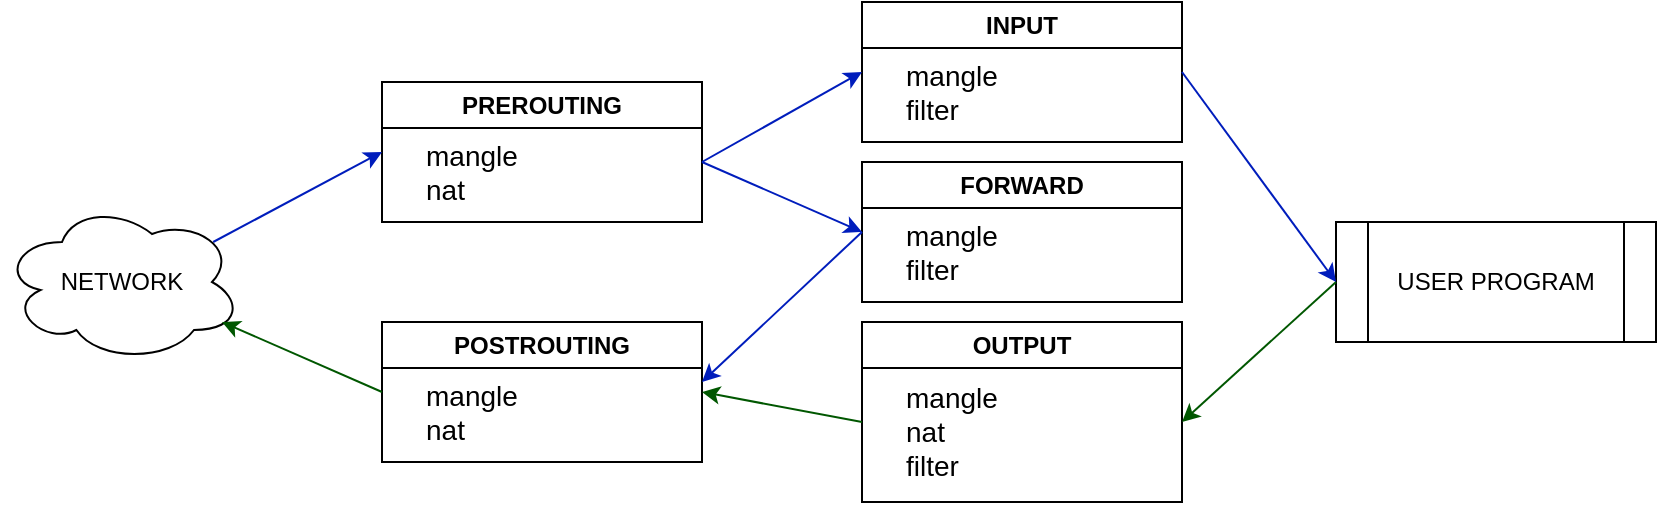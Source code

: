 <mxfile version="21.0.6" type="github">
  <diagram name="Page-1" id="0C2xJK-rHd28Tj_PBhM1">
    <mxGraphModel dx="1050" dy="566" grid="1" gridSize="10" guides="1" tooltips="1" connect="1" arrows="1" fold="1" page="1" pageScale="1" pageWidth="850" pageHeight="1100" math="0" shadow="0">
      <root>
        <mxCell id="0" />
        <mxCell id="1" parent="0" />
        <mxCell id="GdUTz-K1TRMejRtJ_oIY-17" value="PREROUTING" style="swimlane;whiteSpace=wrap;html=1;" vertex="1" parent="1">
          <mxGeometry x="200" y="200" width="160" height="70" as="geometry" />
        </mxCell>
        <mxCell id="GdUTz-K1TRMejRtJ_oIY-19" value="&lt;div style=&quot;font-size: 14px;&quot;&gt;mangle&lt;/div&gt;&lt;div style=&quot;font-size: 14px;&quot;&gt;nat&lt;br style=&quot;font-size: 14px;&quot;&gt;&lt;/div&gt;" style="text;html=1;strokeColor=none;fillColor=none;align=left;verticalAlign=middle;whiteSpace=wrap;rounded=0;spacing=2;fontSize=14;textDirection=ltr;" vertex="1" parent="GdUTz-K1TRMejRtJ_oIY-17">
          <mxGeometry x="20" y="30" width="60" height="30" as="geometry" />
        </mxCell>
        <mxCell id="GdUTz-K1TRMejRtJ_oIY-21" value="INPUT" style="swimlane;whiteSpace=wrap;html=1;" vertex="1" parent="1">
          <mxGeometry x="440" y="160" width="160" height="70" as="geometry" />
        </mxCell>
        <mxCell id="GdUTz-K1TRMejRtJ_oIY-22" value="&lt;div style=&quot;font-size: 14px;&quot;&gt;mangle&lt;/div&gt;&lt;div style=&quot;font-size: 14px;&quot;&gt;filter&lt;br style=&quot;font-size: 14px;&quot;&gt;&lt;/div&gt;" style="text;html=1;strokeColor=none;fillColor=none;align=left;verticalAlign=middle;whiteSpace=wrap;rounded=0;spacing=2;fontSize=14;textDirection=ltr;" vertex="1" parent="GdUTz-K1TRMejRtJ_oIY-21">
          <mxGeometry x="20" y="30" width="60" height="30" as="geometry" />
        </mxCell>
        <mxCell id="GdUTz-K1TRMejRtJ_oIY-23" value="FORWARD" style="swimlane;whiteSpace=wrap;html=1;" vertex="1" parent="1">
          <mxGeometry x="440" y="240" width="160" height="70" as="geometry" />
        </mxCell>
        <mxCell id="GdUTz-K1TRMejRtJ_oIY-24" value="&lt;div style=&quot;font-size: 14px;&quot;&gt;mangle&lt;/div&gt;&lt;div style=&quot;font-size: 14px;&quot;&gt;filter&lt;br style=&quot;font-size: 14px;&quot;&gt;&lt;/div&gt;" style="text;html=1;strokeColor=none;fillColor=none;align=left;verticalAlign=middle;whiteSpace=wrap;rounded=0;spacing=2;fontSize=14;textDirection=ltr;" vertex="1" parent="GdUTz-K1TRMejRtJ_oIY-23">
          <mxGeometry x="20" y="30" width="60" height="30" as="geometry" />
        </mxCell>
        <mxCell id="GdUTz-K1TRMejRtJ_oIY-26" value="OUTPUT" style="swimlane;whiteSpace=wrap;html=1;" vertex="1" parent="1">
          <mxGeometry x="440" y="320" width="160" height="90" as="geometry" />
        </mxCell>
        <mxCell id="GdUTz-K1TRMejRtJ_oIY-27" value="&lt;div style=&quot;font-size: 14px;&quot;&gt;mangle&lt;/div&gt;&lt;div style=&quot;font-size: 14px;&quot;&gt;nat&lt;br&gt;&lt;/div&gt;&lt;div style=&quot;font-size: 14px;&quot;&gt;filter&lt;br style=&quot;font-size: 14px;&quot;&gt;&lt;/div&gt;" style="text;html=1;strokeColor=none;fillColor=none;align=left;verticalAlign=middle;whiteSpace=wrap;rounded=0;spacing=2;fontSize=14;textDirection=ltr;" vertex="1" parent="GdUTz-K1TRMejRtJ_oIY-26">
          <mxGeometry x="20" y="40" width="60" height="30" as="geometry" />
        </mxCell>
        <mxCell id="GdUTz-K1TRMejRtJ_oIY-28" value="POSTROUTING" style="swimlane;whiteSpace=wrap;html=1;" vertex="1" parent="1">
          <mxGeometry x="200" y="320" width="160" height="70" as="geometry" />
        </mxCell>
        <mxCell id="GdUTz-K1TRMejRtJ_oIY-29" value="&lt;div style=&quot;font-size: 14px;&quot;&gt;mangle&lt;/div&gt;&lt;div style=&quot;font-size: 14px;&quot;&gt;nat&lt;br style=&quot;font-size: 14px;&quot;&gt;&lt;/div&gt;" style="text;html=1;strokeColor=none;fillColor=none;align=left;verticalAlign=middle;whiteSpace=wrap;rounded=0;spacing=2;fontSize=14;textDirection=ltr;" vertex="1" parent="GdUTz-K1TRMejRtJ_oIY-28">
          <mxGeometry x="20" y="30" width="60" height="30" as="geometry" />
        </mxCell>
        <mxCell id="GdUTz-K1TRMejRtJ_oIY-30" value="" style="endArrow=classic;html=1;rounded=0;entryX=0;entryY=0.5;entryDx=0;entryDy=0;exitX=0.88;exitY=0.25;exitDx=0;exitDy=0;exitPerimeter=0;fillColor=#0050ef;strokeColor=#001DBC;" edge="1" parent="1" source="GdUTz-K1TRMejRtJ_oIY-32" target="GdUTz-K1TRMejRtJ_oIY-17">
          <mxGeometry width="50" height="50" relative="1" as="geometry">
            <mxPoint x="120" y="280" as="sourcePoint" />
            <mxPoint x="200" y="230" as="targetPoint" />
          </mxGeometry>
        </mxCell>
        <mxCell id="GdUTz-K1TRMejRtJ_oIY-32" value="NETWORK" style="ellipse;shape=cloud;whiteSpace=wrap;html=1;" vertex="1" parent="1">
          <mxGeometry x="10" y="260" width="120" height="80" as="geometry" />
        </mxCell>
        <mxCell id="GdUTz-K1TRMejRtJ_oIY-31" value="" style="endArrow=classic;html=1;rounded=0;exitX=0;exitY=0.5;exitDx=0;exitDy=0;fillColor=#008a00;strokeColor=#005700;" edge="1" parent="1" source="GdUTz-K1TRMejRtJ_oIY-28">
          <mxGeometry width="50" height="50" relative="1" as="geometry">
            <mxPoint x="130" y="350" as="sourcePoint" />
            <mxPoint x="120" y="320" as="targetPoint" />
          </mxGeometry>
        </mxCell>
        <mxCell id="GdUTz-K1TRMejRtJ_oIY-33" value="USER PROGRAM" style="shape=process;whiteSpace=wrap;html=1;backgroundOutline=1;" vertex="1" parent="1">
          <mxGeometry x="677" y="270" width="160" height="60" as="geometry" />
        </mxCell>
        <mxCell id="GdUTz-K1TRMejRtJ_oIY-34" value="" style="endArrow=classic;html=1;rounded=0;entryX=0;entryY=0.5;entryDx=0;entryDy=0;fillColor=#0050ef;strokeColor=#001DBC;" edge="1" parent="1" target="GdUTz-K1TRMejRtJ_oIY-21">
          <mxGeometry width="50" height="50" relative="1" as="geometry">
            <mxPoint x="360" y="240" as="sourcePoint" />
            <mxPoint x="410" y="190" as="targetPoint" />
          </mxGeometry>
        </mxCell>
        <mxCell id="GdUTz-K1TRMejRtJ_oIY-35" value="" style="endArrow=classic;html=1;rounded=0;entryX=0;entryY=0.5;entryDx=0;entryDy=0;fillColor=#0050ef;strokeColor=#001DBC;" edge="1" parent="1" target="GdUTz-K1TRMejRtJ_oIY-23">
          <mxGeometry width="50" height="50" relative="1" as="geometry">
            <mxPoint x="360" y="240" as="sourcePoint" />
            <mxPoint x="450" y="205" as="targetPoint" />
          </mxGeometry>
        </mxCell>
        <mxCell id="GdUTz-K1TRMejRtJ_oIY-36" value="" style="endArrow=classic;html=1;rounded=0;entryX=1;entryY=0.5;entryDx=0;entryDy=0;fillColor=#008a00;strokeColor=#005700;" edge="1" parent="1" target="GdUTz-K1TRMejRtJ_oIY-28">
          <mxGeometry width="50" height="50" relative="1" as="geometry">
            <mxPoint x="440" y="370" as="sourcePoint" />
            <mxPoint x="360" y="370" as="targetPoint" />
          </mxGeometry>
        </mxCell>
        <mxCell id="GdUTz-K1TRMejRtJ_oIY-37" value="" style="endArrow=classic;html=1;rounded=0;exitX=0;exitY=0.5;exitDx=0;exitDy=0;fillColor=#008a00;strokeColor=#005700;" edge="1" parent="1" source="GdUTz-K1TRMejRtJ_oIY-33">
          <mxGeometry width="50" height="50" relative="1" as="geometry">
            <mxPoint x="400" y="270" as="sourcePoint" />
            <mxPoint x="600" y="370" as="targetPoint" />
          </mxGeometry>
        </mxCell>
        <mxCell id="GdUTz-K1TRMejRtJ_oIY-38" value="" style="endArrow=classic;html=1;rounded=0;entryX=0;entryY=0.5;entryDx=0;entryDy=0;exitX=1;exitY=0.5;exitDx=0;exitDy=0;fillColor=#0050ef;strokeColor=#001DBC;" edge="1" parent="1" source="GdUTz-K1TRMejRtJ_oIY-21" target="GdUTz-K1TRMejRtJ_oIY-33">
          <mxGeometry width="50" height="50" relative="1" as="geometry">
            <mxPoint x="600" y="200" as="sourcePoint" />
            <mxPoint x="670" y="240" as="targetPoint" />
          </mxGeometry>
        </mxCell>
        <mxCell id="GdUTz-K1TRMejRtJ_oIY-39" value="" style="endArrow=classic;html=1;rounded=0;fillColor=#0050ef;strokeColor=#001DBC;" edge="1" parent="1">
          <mxGeometry width="50" height="50" relative="1" as="geometry">
            <mxPoint x="440" y="275" as="sourcePoint" />
            <mxPoint x="360" y="350" as="targetPoint" />
          </mxGeometry>
        </mxCell>
      </root>
    </mxGraphModel>
  </diagram>
</mxfile>
